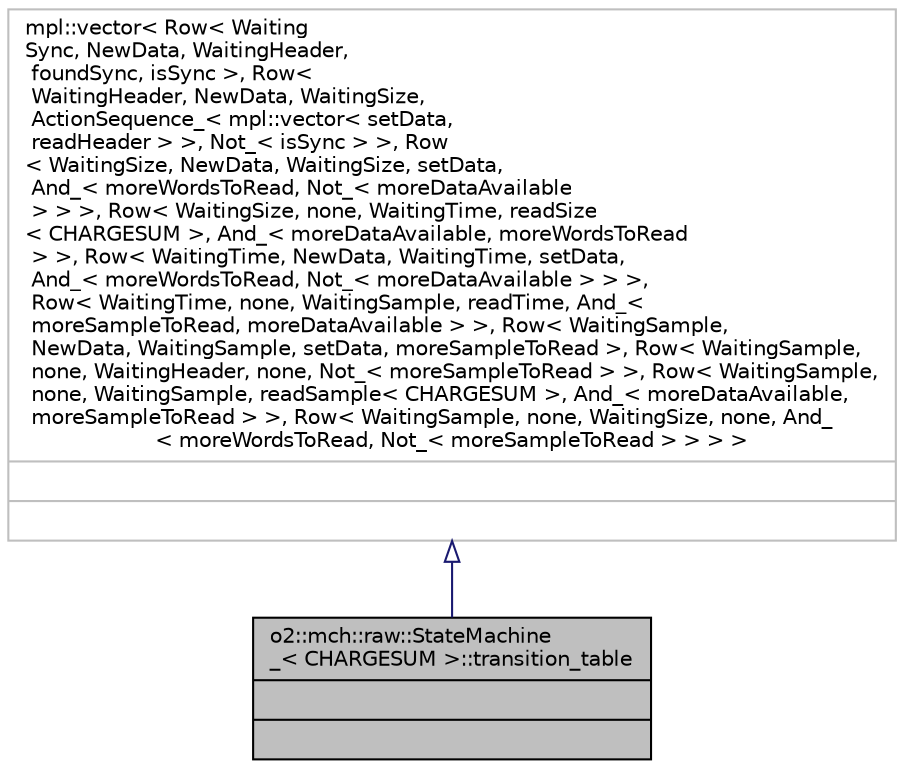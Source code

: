 digraph "o2::mch::raw::StateMachine_&lt; CHARGESUM &gt;::transition_table"
{
 // INTERACTIVE_SVG=YES
  bgcolor="transparent";
  edge [fontname="Helvetica",fontsize="10",labelfontname="Helvetica",labelfontsize="10"];
  node [fontname="Helvetica",fontsize="10",shape=record];
  Node0 [label="{o2::mch::raw::StateMachine\l_\< CHARGESUM \>::transition_table\n||}",height=0.2,width=0.4,color="black", fillcolor="grey75", style="filled", fontcolor="black"];
  Node1 -> Node0 [dir="back",color="midnightblue",fontsize="10",style="solid",arrowtail="onormal",fontname="Helvetica"];
  Node1 [label="{mpl::vector\< Row\< Waiting\lSync, NewData, WaitingHeader,\l foundSync, isSync \>, Row\<\l WaitingHeader, NewData, WaitingSize,\l ActionSequence_\< mpl::vector\< setData,\l readHeader \> \>, Not_\< isSync \> \>, Row\l\< WaitingSize, NewData, WaitingSize, setData,\l And_\< moreWordsToRead, Not_\< moreDataAvailable\l \> \> \>, Row\< WaitingSize, none, WaitingTime, readSize\l\< CHARGESUM \>, And_\< moreDataAvailable, moreWordsToRead\l \> \>, Row\< WaitingTime, NewData, WaitingTime, setData,\l And_\< moreWordsToRead, Not_\< moreDataAvailable \> \> \>,\l Row\< WaitingTime, none, WaitingSample, readTime, And_\<\l moreSampleToRead, moreDataAvailable \> \>, Row\< WaitingSample,\l NewData, WaitingSample, setData, moreSampleToRead \>, Row\< WaitingSample,\l none, WaitingHeader, none, Not_\< moreSampleToRead \> \>, Row\< WaitingSample,\l none, WaitingSample, readSample\< CHARGESUM \>, And_\< moreDataAvailable,\l moreSampleToRead \> \>, Row\< WaitingSample, none, WaitingSize, none, And_\l\< moreWordsToRead, Not_\< moreSampleToRead \> \> \> \>\n||}",height=0.2,width=0.4,color="grey75"];
}
